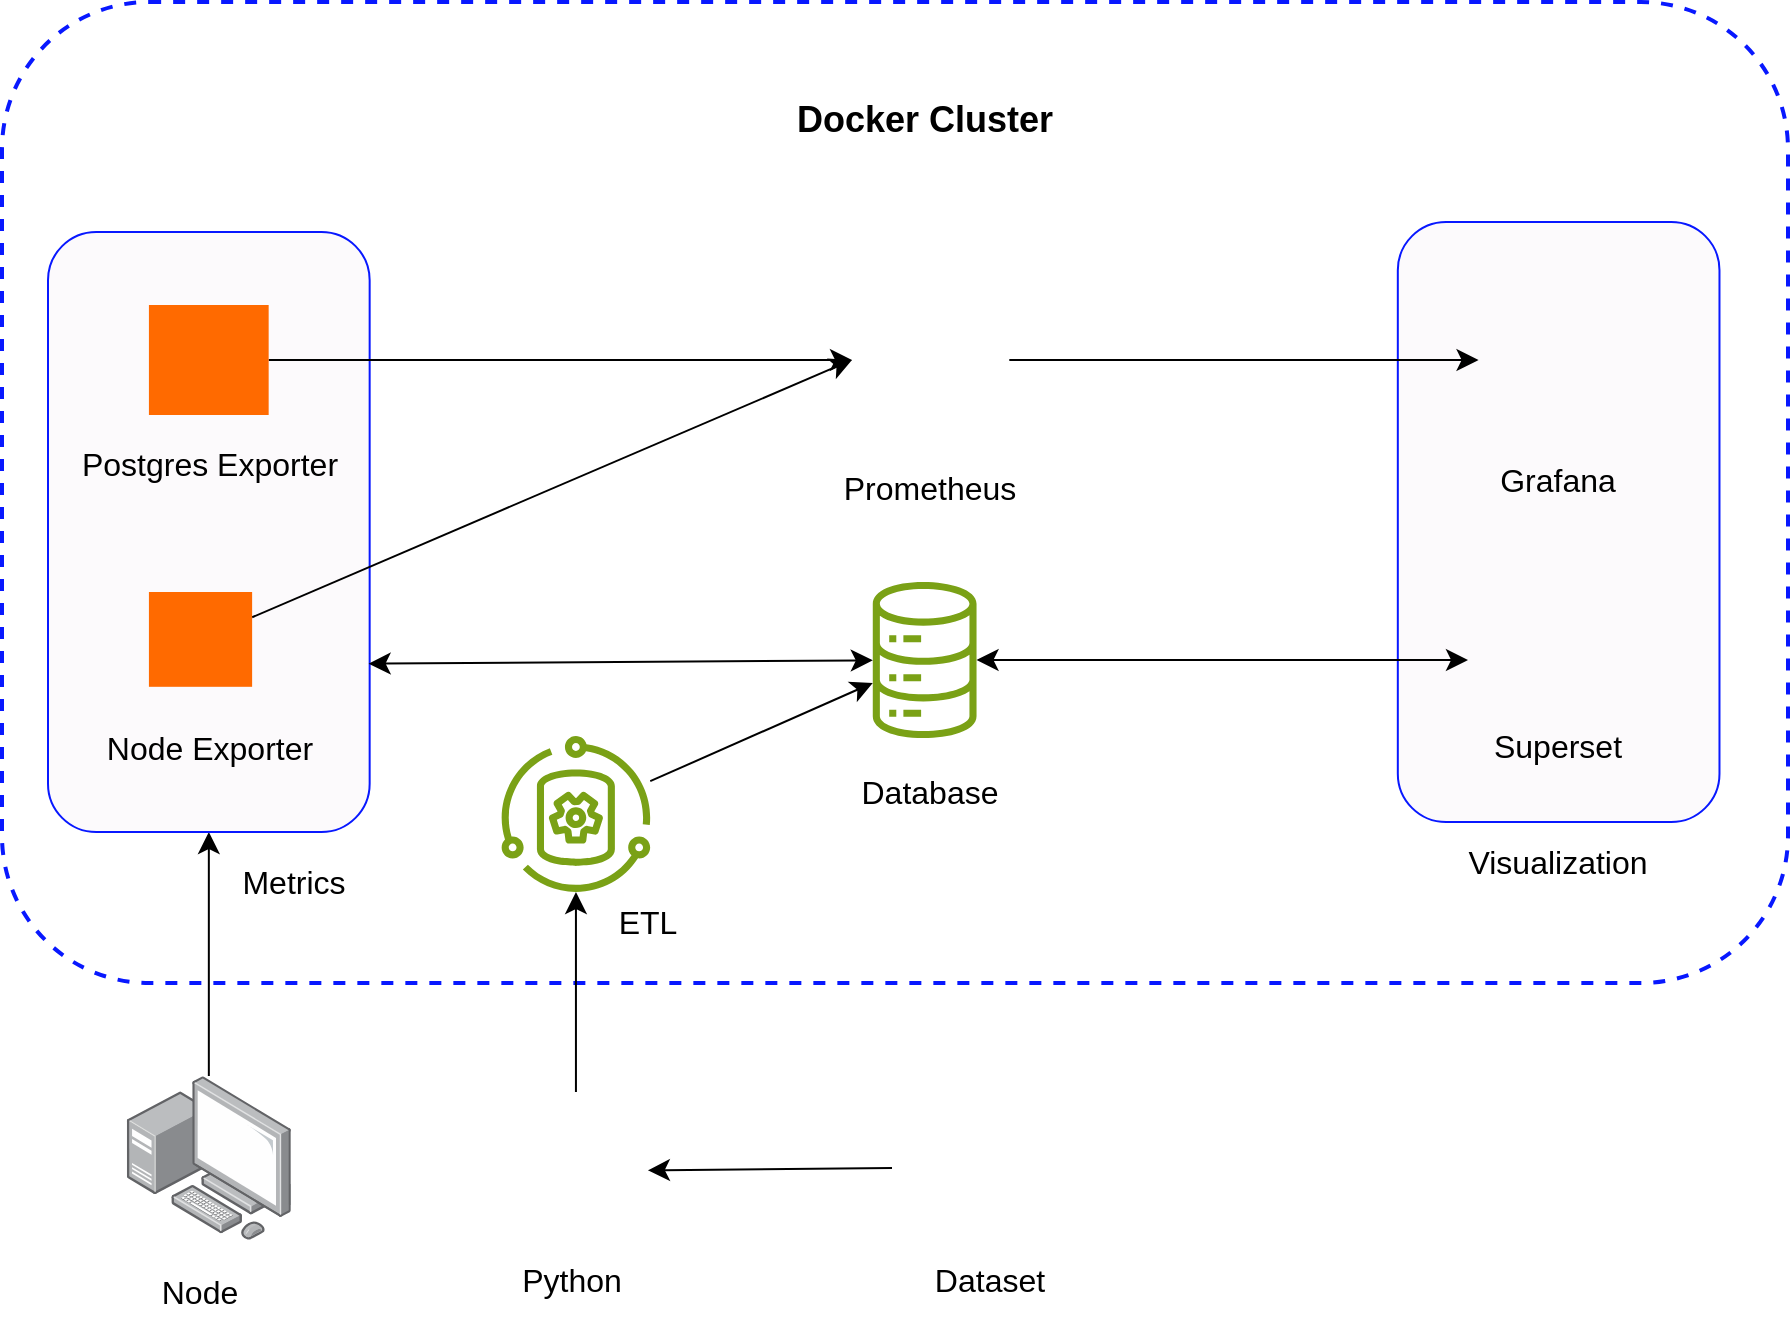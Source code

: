 <mxfile version="25.0.3">
  <diagram name="Страница — 1" id="gnKhzK6A5J-XjtTPMi11">
    <mxGraphModel dx="1304" dy="1555" grid="0" gridSize="10" guides="1" tooltips="1" connect="1" arrows="1" fold="1" page="0" pageScale="1" pageWidth="1920" pageHeight="1200" math="0" shadow="0">
      <root>
        <mxCell id="0" />
        <mxCell id="1" parent="0" />
        <mxCell id="2jetgxYHj6xI995mtM-x-48" value="" style="rounded=1;whiteSpace=wrap;html=1;dashed=1;strokeColor=#0818FF;strokeWidth=2;fontFamily=&quot;Roboto&quot;, sans-serif;fontSource=https%3A%2F%2Ffonts.googleapis.com%2Fcss%3Ffamily%3D%2522Roboto%2522%252C%2Bsans-serif;" vertex="1" parent="1">
          <mxGeometry x="72" y="-523" width="893" height="490.5" as="geometry" />
        </mxCell>
        <mxCell id="2jetgxYHj6xI995mtM-x-55" style="edgeStyle=none;curved=1;rounded=0;orthogonalLoop=1;jettySize=auto;html=1;fontSize=12;startSize=8;endSize=8;startArrow=classic;startFill=1;endArrow=none;endFill=0;" edge="1" parent="1" source="2jetgxYHj6xI995mtM-x-33" target="2jetgxYHj6xI995mtM-x-52">
          <mxGeometry relative="1" as="geometry" />
        </mxCell>
        <mxCell id="2jetgxYHj6xI995mtM-x-33" value="" style="rounded=1;whiteSpace=wrap;html=1;fillColor=#FCFAFC;strokeColor=#0818FF;fontFamily=Helvetica;" vertex="1" parent="1">
          <mxGeometry x="95.0" y="-408" width="160.83" height="300" as="geometry" />
        </mxCell>
        <mxCell id="2jetgxYHj6xI995mtM-x-29" value="" style="rounded=1;whiteSpace=wrap;html=1;fillColor=#FCFAFC;strokeColor=#0818FF;fontFamily=Helvetica;" vertex="1" parent="1">
          <mxGeometry x="769.91" y="-413" width="160.83" height="300" as="geometry" />
        </mxCell>
        <mxCell id="2jetgxYHj6xI995mtM-x-18" style="edgeStyle=none;curved=1;rounded=0;orthogonalLoop=1;jettySize=auto;html=1;fontSize=12;startSize=8;endSize=8;fontFamily=Helvetica;" edge="1" parent="1" source="2jetgxYHj6xI995mtM-x-1" target="2jetgxYHj6xI995mtM-x-2">
          <mxGeometry relative="1" as="geometry" />
        </mxCell>
        <mxCell id="2jetgxYHj6xI995mtM-x-1" value="" style="shape=image;verticalLabelPosition=bottom;labelBackgroundColor=default;verticalAlign=top;aspect=fixed;imageAspect=0;image=https://upload.wikimedia.org/wikipedia/commons/thumb/3/38/Prometheus_software_logo.svg/2066px-Prometheus_software_logo.svg.png;fontFamily=Helvetica;" vertex="1" parent="1">
          <mxGeometry x="497" y="-383" width="78.65" height="78" as="geometry" />
        </mxCell>
        <mxCell id="2jetgxYHj6xI995mtM-x-2" value="" style="shape=image;verticalLabelPosition=bottom;labelBackgroundColor=default;verticalAlign=top;aspect=fixed;imageAspect=0;image=https://cdn.worldvectorlogo.com/logos/grafana.svg;fontFamily=Helvetica;" vertex="1" parent="1">
          <mxGeometry x="810.28" y="-388.5" width="80.1" height="89" as="geometry" />
        </mxCell>
        <mxCell id="2jetgxYHj6xI995mtM-x-5" value="" style="shape=image;verticalLabelPosition=bottom;labelBackgroundColor=default;verticalAlign=top;aspect=fixed;imageAspect=0;image=https://seeklogo.com/images/S/superset-icon-logo-D70353ADD5-seeklogo.com.png;fontFamily=Helvetica;" vertex="1" parent="1">
          <mxGeometry x="805" y="-218" width="96.65" height="48" as="geometry" />
        </mxCell>
        <mxCell id="2jetgxYHj6xI995mtM-x-3" value="" style="shape=image;verticalLabelPosition=bottom;labelBackgroundColor=default;verticalAlign=top;aspect=fixed;imageAspect=0;image=https://static-00.iconduck.com/assets.00/docker-icon-2048x522-prfhswr7.png;fontFamily=Helvetica;" vertex="1" parent="1">
          <mxGeometry x="101" y="-485" width="160.78" height="41" as="geometry" />
        </mxCell>
        <mxCell id="2jetgxYHj6xI995mtM-x-19" style="edgeStyle=none;curved=1;rounded=0;orthogonalLoop=1;jettySize=auto;html=1;fontSize=12;startSize=8;endSize=8;startArrow=classic;startFill=1;fontFamily=Helvetica;" edge="1" parent="1" source="2jetgxYHj6xI995mtM-x-12" target="2jetgxYHj6xI995mtM-x-5">
          <mxGeometry relative="1" as="geometry" />
        </mxCell>
        <mxCell id="2jetgxYHj6xI995mtM-x-12" value="" style="sketch=0;outlineConnect=0;fontColor=#232F3E;gradientColor=none;fillColor=#7AA116;strokeColor=none;dashed=0;verticalLabelPosition=bottom;verticalAlign=top;align=center;html=1;fontSize=12;fontStyle=0;aspect=fixed;pointerEvents=1;shape=mxgraph.aws4.iot_analytics_data_store;fontFamily=Helvetica;" vertex="1" parent="1">
          <mxGeometry x="506.33" y="-233" width="54" height="78" as="geometry" />
        </mxCell>
        <mxCell id="2jetgxYHj6xI995mtM-x-30" style="edgeStyle=none;curved=1;rounded=0;orthogonalLoop=1;jettySize=auto;html=1;fontSize=12;startSize=8;endSize=8;fontFamily=Helvetica;" edge="1" parent="1" source="2jetgxYHj6xI995mtM-x-13" target="2jetgxYHj6xI995mtM-x-12">
          <mxGeometry relative="1" as="geometry" />
        </mxCell>
        <mxCell id="2jetgxYHj6xI995mtM-x-13" value="" style="sketch=0;outlineConnect=0;fontColor=#232F3E;gradientColor=none;fillColor=#7AA116;strokeColor=none;dashed=0;verticalLabelPosition=bottom;verticalAlign=top;align=center;html=1;fontSize=12;fontStyle=0;aspect=fixed;pointerEvents=1;shape=mxgraph.aws4.elastic_block_store_amazon_data_lifecycle_manager;fontFamily=Helvetica;" vertex="1" parent="1">
          <mxGeometry x="320.98" y="-156" width="76" height="78" as="geometry" />
        </mxCell>
        <mxCell id="2jetgxYHj6xI995mtM-x-26" style="edgeStyle=none;curved=1;rounded=0;orthogonalLoop=1;jettySize=auto;html=1;fontSize=12;startSize=8;endSize=8;fontFamily=Helvetica;" edge="1" parent="1" source="2jetgxYHj6xI995mtM-x-15" target="2jetgxYHj6xI995mtM-x-1">
          <mxGeometry relative="1" as="geometry" />
        </mxCell>
        <mxCell id="2jetgxYHj6xI995mtM-x-15" value="" style="points=[];aspect=fixed;html=1;align=center;shadow=0;dashed=0;fillColor=#FF6A00;strokeColor=none;shape=mxgraph.alibaba_cloud.express_connect;fontFamily=Helvetica;" vertex="1" parent="1">
          <mxGeometry x="145.46" y="-371.5" width="59.87" height="55" as="geometry" />
        </mxCell>
        <mxCell id="2jetgxYHj6xI995mtM-x-27" style="edgeStyle=none;curved=1;rounded=0;orthogonalLoop=1;jettySize=auto;html=1;entryX=0;entryY=0.5;entryDx=0;entryDy=0;fontSize=12;startSize=8;endSize=8;fontFamily=Helvetica;" edge="1" parent="1" source="2jetgxYHj6xI995mtM-x-16" target="2jetgxYHj6xI995mtM-x-1">
          <mxGeometry relative="1" as="geometry" />
        </mxCell>
        <mxCell id="2jetgxYHj6xI995mtM-x-16" value="" style="points=[];aspect=fixed;html=1;align=center;shadow=0;dashed=0;fillColor=#FF6A00;strokeColor=none;shape=mxgraph.alibaba_cloud.express_connect;fontFamily=Helvetica;" vertex="1" parent="1">
          <mxGeometry x="145.46" y="-228" width="51.6" height="47.4" as="geometry" />
        </mxCell>
        <mxCell id="2jetgxYHj6xI995mtM-x-20" value="Prometheus" style="text;html=1;align=center;verticalAlign=middle;whiteSpace=wrap;rounded=0;fontSize=16;fontFamily=Helvetica;" vertex="1" parent="1">
          <mxGeometry x="506.33" y="-295" width="60" height="30" as="geometry" />
        </mxCell>
        <mxCell id="2jetgxYHj6xI995mtM-x-21" value="Database" style="text;html=1;align=center;verticalAlign=middle;whiteSpace=wrap;rounded=0;fontSize=16;fontFamily=Helvetica;" vertex="1" parent="1">
          <mxGeometry x="506.33" y="-143" width="60" height="30" as="geometry" />
        </mxCell>
        <mxCell id="2jetgxYHj6xI995mtM-x-22" value="Grafana" style="text;html=1;align=center;verticalAlign=middle;whiteSpace=wrap;rounded=0;fontSize=16;fontFamily=Helvetica;" vertex="1" parent="1">
          <mxGeometry x="820.33" y="-299.5" width="60" height="30" as="geometry" />
        </mxCell>
        <mxCell id="2jetgxYHj6xI995mtM-x-23" value="Superset" style="text;html=1;align=center;verticalAlign=middle;whiteSpace=wrap;rounded=0;fontSize=16;fontFamily=Helvetica;" vertex="1" parent="1">
          <mxGeometry x="820.33" y="-166" width="60" height="30" as="geometry" />
        </mxCell>
        <mxCell id="2jetgxYHj6xI995mtM-x-24" value="Postgres Exporter" style="text;html=1;align=center;verticalAlign=middle;whiteSpace=wrap;rounded=0;fontSize=16;fontFamily=Helvetica;" vertex="1" parent="1">
          <mxGeometry x="102.56" y="-307" width="145.67" height="30" as="geometry" />
        </mxCell>
        <mxCell id="2jetgxYHj6xI995mtM-x-25" value="Node Exporter" style="text;html=1;align=center;verticalAlign=middle;whiteSpace=wrap;rounded=0;fontSize=16;fontFamily=Helvetica;" vertex="1" parent="1">
          <mxGeometry x="102.56" y="-165" width="145.67" height="30" as="geometry" />
        </mxCell>
        <mxCell id="2jetgxYHj6xI995mtM-x-31" value="Metrics" style="text;html=1;align=center;verticalAlign=middle;whiteSpace=wrap;rounded=0;fontSize=16;fontFamily=Helvetica;" vertex="1" parent="1">
          <mxGeometry x="188.23" y="-98" width="60" height="30" as="geometry" />
        </mxCell>
        <mxCell id="2jetgxYHj6xI995mtM-x-32" value="Visualization" style="text;html=1;align=center;verticalAlign=middle;whiteSpace=wrap;rounded=0;fontSize=16;fontFamily=Helvetica;" vertex="1" parent="1">
          <mxGeometry x="820.33" y="-108" width="60" height="30" as="geometry" />
        </mxCell>
        <mxCell id="2jetgxYHj6xI995mtM-x-34" value="ETL" style="text;html=1;align=center;verticalAlign=middle;whiteSpace=wrap;rounded=0;fontSize=16;fontFamily=Helvetica;" vertex="1" parent="1">
          <mxGeometry x="365" y="-78" width="60" height="30" as="geometry" />
        </mxCell>
        <mxCell id="2jetgxYHj6xI995mtM-x-39" style="edgeStyle=none;curved=1;rounded=0;orthogonalLoop=1;jettySize=auto;html=1;fontSize=12;startSize=8;endSize=8;fontFamily=Helvetica;" edge="1" parent="1" source="2jetgxYHj6xI995mtM-x-38" target="2jetgxYHj6xI995mtM-x-13">
          <mxGeometry relative="1" as="geometry" />
        </mxCell>
        <mxCell id="2jetgxYHj6xI995mtM-x-38" value="" style="shape=image;verticalLabelPosition=bottom;labelBackgroundColor=default;verticalAlign=top;aspect=fixed;imageAspect=0;image=https://upload.wikimedia.org/wikipedia/commons/thumb/c/c3/Python-logo-notext.svg/1200px-Python-logo-notext.svg.png;fontFamily=Helvetica;" vertex="1" parent="1">
          <mxGeometry x="323" y="22" width="71.95" height="79" as="geometry" />
        </mxCell>
        <mxCell id="2jetgxYHj6xI995mtM-x-40" value="Python" style="text;html=1;align=center;verticalAlign=middle;whiteSpace=wrap;rounded=0;fontSize=16;fontFamily=Helvetica;" vertex="1" parent="1">
          <mxGeometry x="326.96" y="101" width="60" height="30" as="geometry" />
        </mxCell>
        <mxCell id="2jetgxYHj6xI995mtM-x-44" style="edgeStyle=none;curved=1;rounded=0;orthogonalLoop=1;jettySize=auto;html=1;fontSize=12;startSize=8;endSize=8;fontFamily=Helvetica;" edge="1" parent="1" source="2jetgxYHj6xI995mtM-x-42" target="2jetgxYHj6xI995mtM-x-38">
          <mxGeometry relative="1" as="geometry" />
        </mxCell>
        <mxCell id="2jetgxYHj6xI995mtM-x-42" value="" style="shape=image;verticalLabelPosition=bottom;labelBackgroundColor=default;verticalAlign=top;aspect=fixed;imageAspect=0;image=https://static.thenounproject.com/png/2985133-200.png;fontFamily=Helvetica;" vertex="1" parent="1">
          <mxGeometry x="517" y="14" width="91" height="91" as="geometry" />
        </mxCell>
        <mxCell id="2jetgxYHj6xI995mtM-x-43" value="Dataset" style="text;html=1;align=center;verticalAlign=middle;whiteSpace=wrap;rounded=0;fontSize=16;fontFamily=Helvetica;" vertex="1" parent="1">
          <mxGeometry x="536.0" y="101" width="60" height="30" as="geometry" />
        </mxCell>
        <mxCell id="2jetgxYHj6xI995mtM-x-47" style="edgeStyle=none;curved=1;rounded=0;orthogonalLoop=1;jettySize=auto;html=1;fontSize=12;startSize=8;endSize=8;exitX=0.208;exitY=0.467;exitDx=0;exitDy=0;exitPerimeter=0;startArrow=classic;startFill=1;fontFamily=Helvetica;" edge="1" parent="1" target="2jetgxYHj6xI995mtM-x-12">
          <mxGeometry relative="1" as="geometry">
            <mxPoint x="255.328" y="-192.166" as="sourcePoint" />
            <mxPoint x="517" y="-166" as="targetPoint" />
          </mxGeometry>
        </mxCell>
        <mxCell id="2jetgxYHj6xI995mtM-x-49" value="Docker Cluster" style="text;html=1;align=center;verticalAlign=middle;whiteSpace=wrap;rounded=0;fontSize=18;fontStyle=1;fontFamily=Helvetica;" vertex="1" parent="1">
          <mxGeometry x="417.99" y="-479.5" width="230.67" height="30" as="geometry" />
        </mxCell>
        <mxCell id="2jetgxYHj6xI995mtM-x-51" value="Node" style="text;html=1;align=center;verticalAlign=middle;whiteSpace=wrap;rounded=0;fontSize=16;fontFamily=Helvetica;" vertex="1" parent="1">
          <mxGeometry x="141.26" y="107" width="60" height="30" as="geometry" />
        </mxCell>
        <mxCell id="2jetgxYHj6xI995mtM-x-52" value="" style="image;points=[];aspect=fixed;html=1;align=center;shadow=0;dashed=0;image=img/lib/allied_telesis/computer_and_terminals/Personal_Computer_with_Server.svg;" vertex="1" parent="1">
          <mxGeometry x="134.42" y="14" width="82" height="82" as="geometry" />
        </mxCell>
      </root>
    </mxGraphModel>
  </diagram>
</mxfile>
